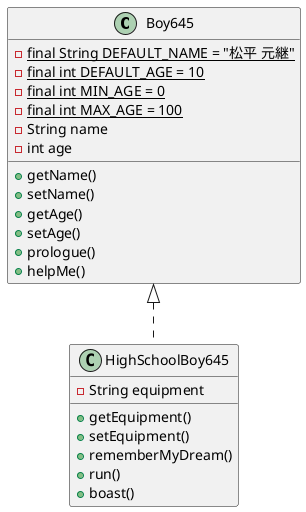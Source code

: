@startuml
class Boy645 {
    -{static} final String DEFAULT_NAME = "松平 元継"
    -{static} final int DEFAULT_AGE = 10
    -{static} final int MIN_AGE = 0
    -{static} final int MAX_AGE = 100
    -String name
    -int age
    +getName()
    +setName()
    +getAge()
    +setAge()
    +prologue()
    +helpMe()
}
class HighSchoolBoy645 {
    -String equipment
    +getEquipment()
    +setEquipment()
    +rememberMyDream()
    +run()
    +boast()
}
Boy645 <|.. HighSchoolBoy645
@enduml
